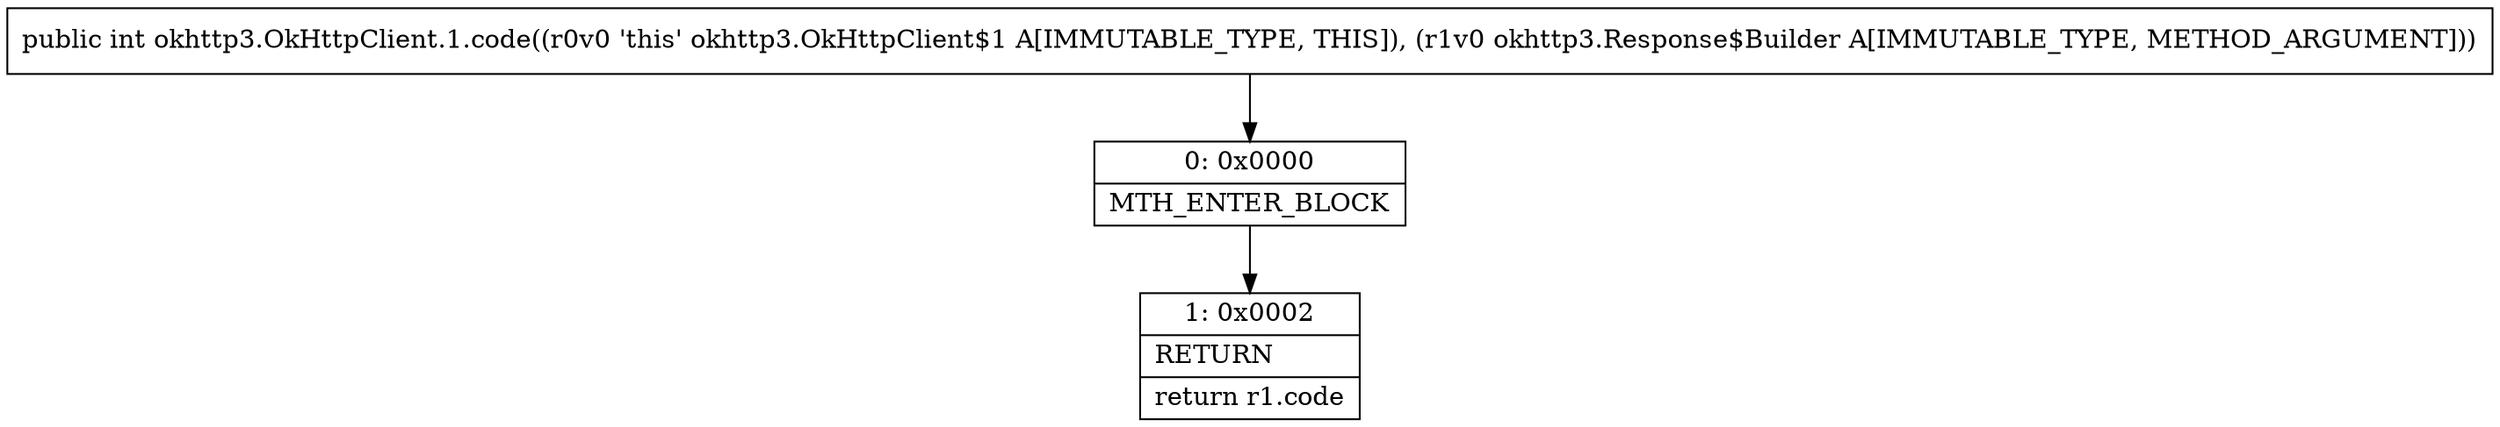 digraph "CFG forokhttp3.OkHttpClient.1.code(Lokhttp3\/Response$Builder;)I" {
Node_0 [shape=record,label="{0\:\ 0x0000|MTH_ENTER_BLOCK\l}"];
Node_1 [shape=record,label="{1\:\ 0x0002|RETURN\l|return r1.code\l}"];
MethodNode[shape=record,label="{public int okhttp3.OkHttpClient.1.code((r0v0 'this' okhttp3.OkHttpClient$1 A[IMMUTABLE_TYPE, THIS]), (r1v0 okhttp3.Response$Builder A[IMMUTABLE_TYPE, METHOD_ARGUMENT])) }"];
MethodNode -> Node_0;
Node_0 -> Node_1;
}

